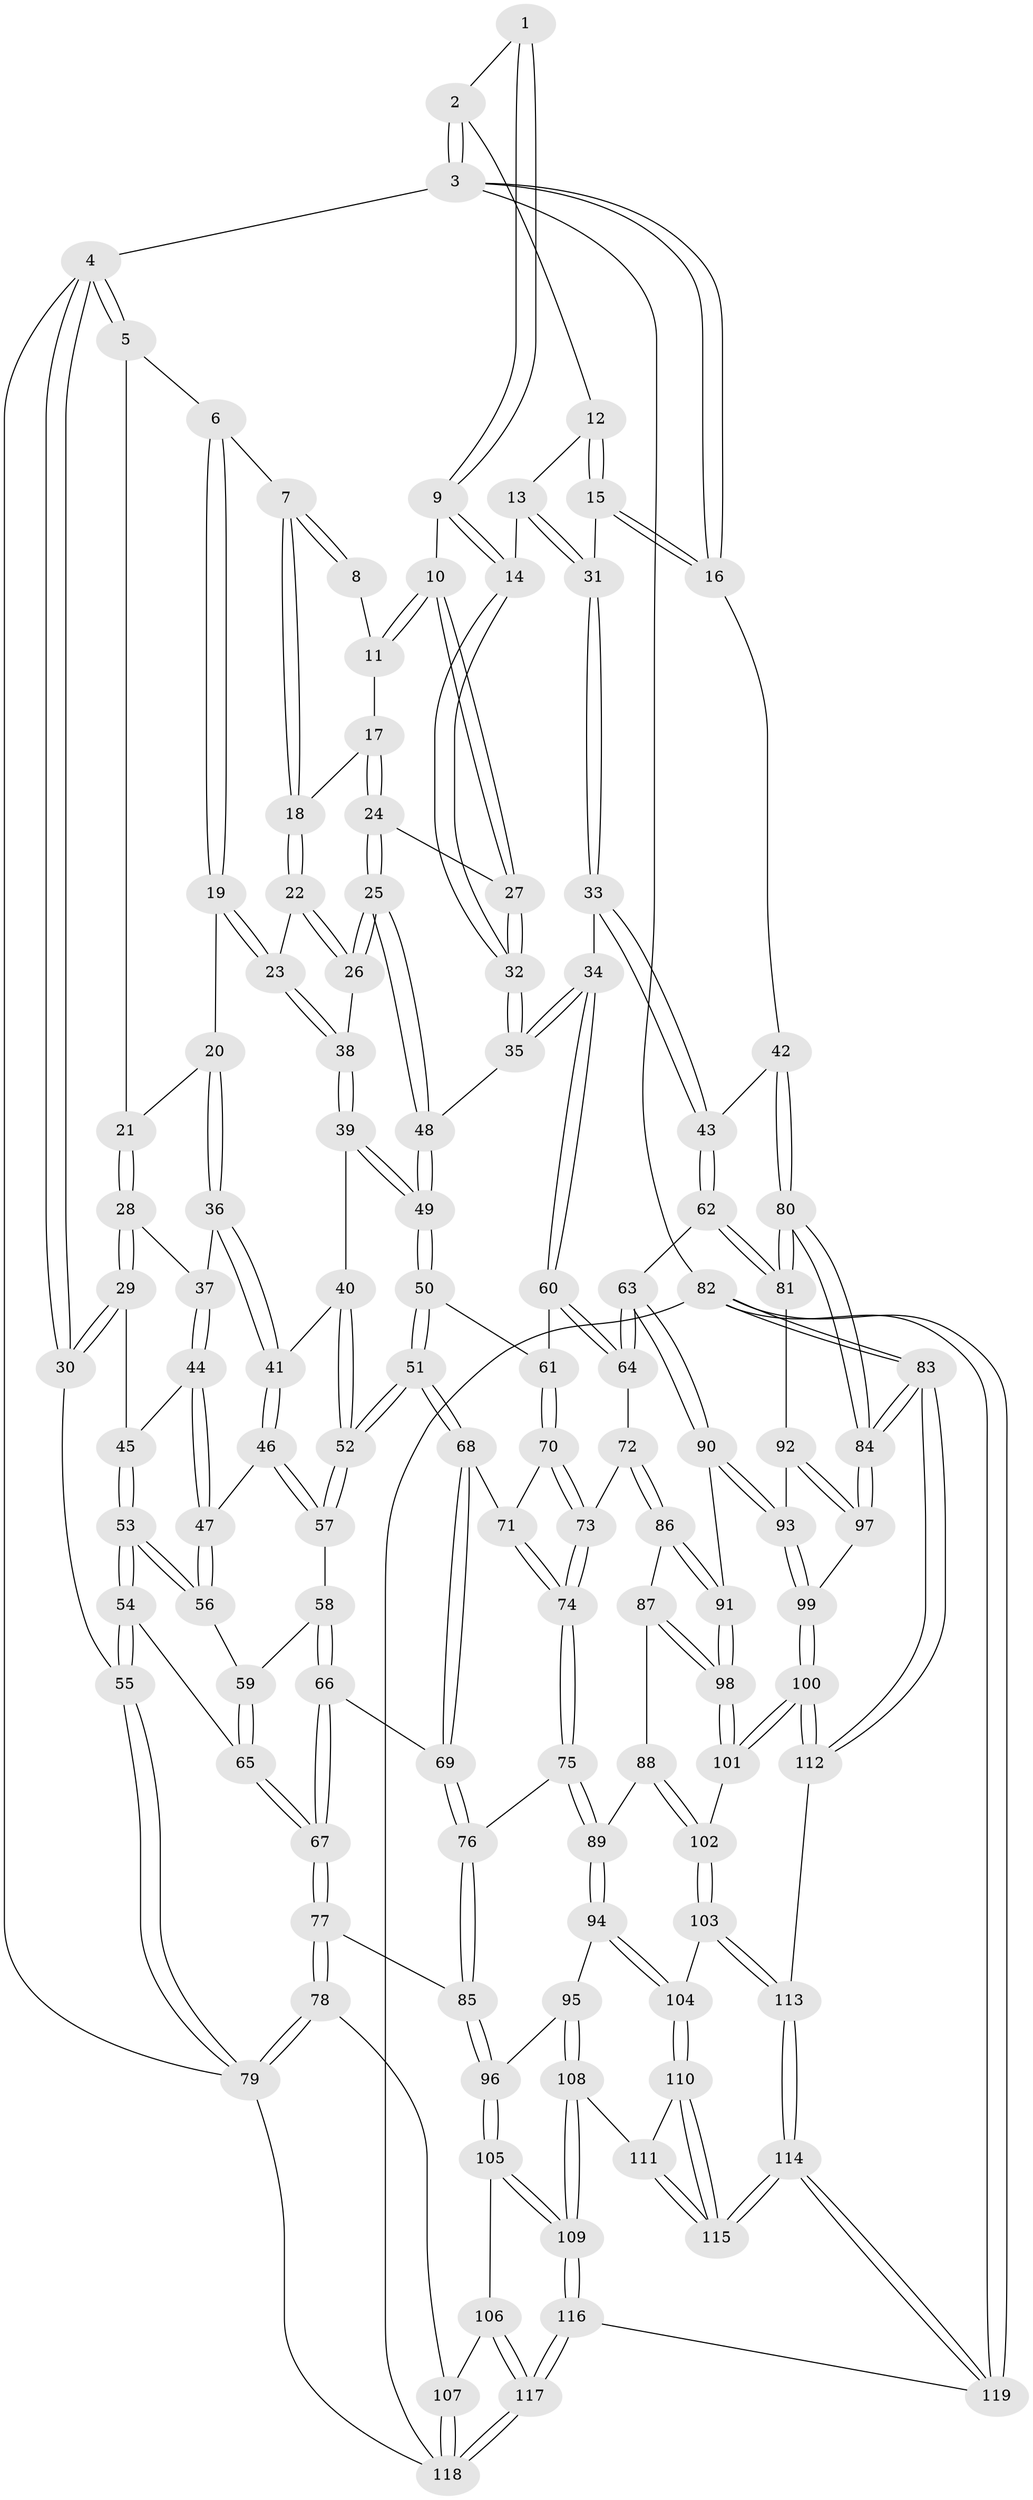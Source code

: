 // coarse degree distribution, {4: 0.5362318840579711, 5: 0.2463768115942029, 7: 0.028985507246376812, 3: 0.13043478260869565, 6: 0.057971014492753624}
// Generated by graph-tools (version 1.1) at 2025/42/03/06/25 10:42:27]
// undirected, 119 vertices, 294 edges
graph export_dot {
graph [start="1"]
  node [color=gray90,style=filled];
  1 [pos="+0.6904125855429244+0"];
  2 [pos="+0.7990270333328179+0"];
  3 [pos="+1+0"];
  4 [pos="+0+0"];
  5 [pos="+0.03947499573578815+0"];
  6 [pos="+0.38563122748370665+0"];
  7 [pos="+0.4320823543359938+0"];
  8 [pos="+0.5703800703701928+0"];
  9 [pos="+0.6594256010684644+0"];
  10 [pos="+0.6415276162793655+0.041166556965707965"];
  11 [pos="+0.5846284630374767+0.02794094350534027"];
  12 [pos="+0.808687655490143+0"];
  13 [pos="+0.753404234248892+0.05153687649953756"];
  14 [pos="+0.738528935502306+0.06536525279837016"];
  15 [pos="+0.8804187604130642+0.0605976513913355"];
  16 [pos="+1+0.13604595043819123"];
  17 [pos="+0.5560594622273125+0.03372396000871591"];
  18 [pos="+0.4665953112152519+0"];
  19 [pos="+0.3233211968628497+0"];
  20 [pos="+0.16485524376411914+0.046956542010196126"];
  21 [pos="+0.11624622508561029+0"];
  22 [pos="+0.4699014124980103+0.04425484553590243"];
  23 [pos="+0.3240405895362389+0.06630364223964583"];
  24 [pos="+0.5577163928907423+0.09756974054017166"];
  25 [pos="+0.49172685374317565+0.12597058362692642"];
  26 [pos="+0.4755842811683365+0.10504950491914676"];
  27 [pos="+0.6403850443866345+0.1035278681283003"];
  28 [pos="+0.049418342327606404+0.09529011094001519"];
  29 [pos="+0+0.13779758162690356"];
  30 [pos="+0+0.13457721072070816"];
  31 [pos="+0.8585007671094996+0.0887795482711557"];
  32 [pos="+0.6898174450976228+0.1610682296165739"];
  33 [pos="+0.8005406766109767+0.24581607342747516"];
  34 [pos="+0.7363336517339543+0.24167393799711415"];
  35 [pos="+0.7008269978546184+0.19387565255568656"];
  36 [pos="+0.18248415603624782+0.10158368902703242"];
  37 [pos="+0.13333379118776292+0.1306601148380149"];
  38 [pos="+0.3230820579583901+0.09284880981566286"];
  39 [pos="+0.3025613448929402+0.13059900200779884"];
  40 [pos="+0.30126782915782563+0.13153109541258523"];
  41 [pos="+0.2592620384163245+0.1542206256181148"];
  42 [pos="+1+0.28765741327292654"];
  43 [pos="+0.8734431984279433+0.29234798589601096"];
  44 [pos="+0.105771621697936+0.1891496676602224"];
  45 [pos="+0.052817709743322526+0.1853513142717541"];
  46 [pos="+0.24196677774797234+0.20700716545689535"];
  47 [pos="+0.14092878303186837+0.22879770340458713"];
  48 [pos="+0.48717942589193564+0.19454194123528562"];
  49 [pos="+0.46609012858526305+0.2332979771369811"];
  50 [pos="+0.46152397290040115+0.2912825841049359"];
  51 [pos="+0.4226742529621123+0.32480161562740745"];
  52 [pos="+0.3918111554572805+0.32000829545227455"];
  53 [pos="+0.05048287181401411+0.34003456168508683"];
  54 [pos="+0.011958663638793332+0.39998386922387247"];
  55 [pos="+0+0.3908938770651681"];
  56 [pos="+0.12014358530093545+0.27847414849668783"];
  57 [pos="+0.2745588945848141+0.31641869251018"];
  58 [pos="+0.26817962433501746+0.3237465954703875"];
  59 [pos="+0.23799308874694775+0.32898752997428227"];
  60 [pos="+0.6616087799596712+0.3227866415292844"];
  61 [pos="+0.6041092920790407+0.33903184398611613"];
  62 [pos="+0.8181731805882956+0.5188151870834802"];
  63 [pos="+0.7581372515577921+0.5285212313483467"];
  64 [pos="+0.7286380122068203+0.5202732755112155"];
  65 [pos="+0.054833810229255604+0.4262678051884889"];
  66 [pos="+0.25758389443277757+0.5058124699388674"];
  67 [pos="+0.1439498851152518+0.5285162128910839"];
  68 [pos="+0.4230897908201009+0.3656023838530395"];
  69 [pos="+0.3142939171908105+0.527427144506659"];
  70 [pos="+0.5929931171264355+0.37328574826520494"];
  71 [pos="+0.4877909801217762+0.46460956095961436"];
  72 [pos="+0.6366989386032423+0.5467879101074938"];
  73 [pos="+0.5925195362131654+0.5357262468324403"];
  74 [pos="+0.5056143882310606+0.5509574221188905"];
  75 [pos="+0.4847432912733981+0.5713603410611265"];
  76 [pos="+0.36768989998092944+0.5872229344026201"];
  77 [pos="+0.11166315915137125+0.6530500156099854"];
  78 [pos="+0.008514224697883436+0.7723019985962419"];
  79 [pos="+0+0.7691139837546559"];
  80 [pos="+1+0.6168763421676288"];
  81 [pos="+0.9183312890529787+0.5822829441631446"];
  82 [pos="+1+1"];
  83 [pos="+1+1"];
  84 [pos="+1+1"];
  85 [pos="+0.33108495740836213+0.7120106326511761"];
  86 [pos="+0.6385130756206582+0.6847769484639322"];
  87 [pos="+0.6337411472275508+0.6885083303904339"];
  88 [pos="+0.5619490410660727+0.7112521192266844"];
  89 [pos="+0.5214637429815562+0.6722989352819682"];
  90 [pos="+0.7362944443018743+0.6972946141883917"];
  91 [pos="+0.717948553602992+0.698274200667995"];
  92 [pos="+0.9069338999670502+0.5978119832040742"];
  93 [pos="+0.7835940909839035+0.7389393518219781"];
  94 [pos="+0.40889963227670734+0.7593666273871424"];
  95 [pos="+0.34861772069581937+0.7366250843766636"];
  96 [pos="+0.333565701343328+0.7225916158970229"];
  97 [pos="+0.8582500484919536+0.813668801544246"];
  98 [pos="+0.6575891179087369+0.8001267037883594"];
  99 [pos="+0.7987925790975757+0.7933007753868427"];
  100 [pos="+0.7023566045113034+0.8707848403022742"];
  101 [pos="+0.6572464954197021+0.8051883581139673"];
  102 [pos="+0.5523719082554371+0.7747889442916898"];
  103 [pos="+0.5215954533838866+0.813967455631723"];
  104 [pos="+0.4859514155933307+0.8318670632052506"];
  105 [pos="+0.19186763274807153+0.8556655284772919"];
  106 [pos="+0.14672481382836267+0.8492468613170172"];
  107 [pos="+0.05288988232371705+0.8114735649351347"];
  108 [pos="+0.349487913358043+0.920616520657591"];
  109 [pos="+0.31050800246834515+0.9710182112850932"];
  110 [pos="+0.4791203526662947+0.8582664480494505"];
  111 [pos="+0.35582989964002476+0.9178106331540263"];
  112 [pos="+0.6865119816290163+0.9154806647105466"];
  113 [pos="+0.680224580227789+0.9224082569142191"];
  114 [pos="+0.5898646690274164+1"];
  115 [pos="+0.5223271575886362+0.9627095434619366"];
  116 [pos="+0.3341008433556669+1"];
  117 [pos="+0.16173085916556068+1"];
  118 [pos="+0.08507780802718987+1"];
  119 [pos="+0.5816156029526541+1"];
  1 -- 2;
  1 -- 9;
  1 -- 9;
  2 -- 3;
  2 -- 3;
  2 -- 12;
  3 -- 4;
  3 -- 16;
  3 -- 16;
  3 -- 82;
  4 -- 5;
  4 -- 5;
  4 -- 30;
  4 -- 30;
  4 -- 79;
  5 -- 6;
  5 -- 21;
  6 -- 7;
  6 -- 19;
  6 -- 19;
  7 -- 8;
  7 -- 8;
  7 -- 18;
  7 -- 18;
  8 -- 11;
  9 -- 10;
  9 -- 14;
  9 -- 14;
  10 -- 11;
  10 -- 11;
  10 -- 27;
  10 -- 27;
  11 -- 17;
  12 -- 13;
  12 -- 15;
  12 -- 15;
  13 -- 14;
  13 -- 31;
  13 -- 31;
  14 -- 32;
  14 -- 32;
  15 -- 16;
  15 -- 16;
  15 -- 31;
  16 -- 42;
  17 -- 18;
  17 -- 24;
  17 -- 24;
  18 -- 22;
  18 -- 22;
  19 -- 20;
  19 -- 23;
  19 -- 23;
  20 -- 21;
  20 -- 36;
  20 -- 36;
  21 -- 28;
  21 -- 28;
  22 -- 23;
  22 -- 26;
  22 -- 26;
  23 -- 38;
  23 -- 38;
  24 -- 25;
  24 -- 25;
  24 -- 27;
  25 -- 26;
  25 -- 26;
  25 -- 48;
  25 -- 48;
  26 -- 38;
  27 -- 32;
  27 -- 32;
  28 -- 29;
  28 -- 29;
  28 -- 37;
  29 -- 30;
  29 -- 30;
  29 -- 45;
  30 -- 55;
  31 -- 33;
  31 -- 33;
  32 -- 35;
  32 -- 35;
  33 -- 34;
  33 -- 43;
  33 -- 43;
  34 -- 35;
  34 -- 35;
  34 -- 60;
  34 -- 60;
  35 -- 48;
  36 -- 37;
  36 -- 41;
  36 -- 41;
  37 -- 44;
  37 -- 44;
  38 -- 39;
  38 -- 39;
  39 -- 40;
  39 -- 49;
  39 -- 49;
  40 -- 41;
  40 -- 52;
  40 -- 52;
  41 -- 46;
  41 -- 46;
  42 -- 43;
  42 -- 80;
  42 -- 80;
  43 -- 62;
  43 -- 62;
  44 -- 45;
  44 -- 47;
  44 -- 47;
  45 -- 53;
  45 -- 53;
  46 -- 47;
  46 -- 57;
  46 -- 57;
  47 -- 56;
  47 -- 56;
  48 -- 49;
  48 -- 49;
  49 -- 50;
  49 -- 50;
  50 -- 51;
  50 -- 51;
  50 -- 61;
  51 -- 52;
  51 -- 52;
  51 -- 68;
  51 -- 68;
  52 -- 57;
  52 -- 57;
  53 -- 54;
  53 -- 54;
  53 -- 56;
  53 -- 56;
  54 -- 55;
  54 -- 55;
  54 -- 65;
  55 -- 79;
  55 -- 79;
  56 -- 59;
  57 -- 58;
  58 -- 59;
  58 -- 66;
  58 -- 66;
  59 -- 65;
  59 -- 65;
  60 -- 61;
  60 -- 64;
  60 -- 64;
  61 -- 70;
  61 -- 70;
  62 -- 63;
  62 -- 81;
  62 -- 81;
  63 -- 64;
  63 -- 64;
  63 -- 90;
  63 -- 90;
  64 -- 72;
  65 -- 67;
  65 -- 67;
  66 -- 67;
  66 -- 67;
  66 -- 69;
  67 -- 77;
  67 -- 77;
  68 -- 69;
  68 -- 69;
  68 -- 71;
  69 -- 76;
  69 -- 76;
  70 -- 71;
  70 -- 73;
  70 -- 73;
  71 -- 74;
  71 -- 74;
  72 -- 73;
  72 -- 86;
  72 -- 86;
  73 -- 74;
  73 -- 74;
  74 -- 75;
  74 -- 75;
  75 -- 76;
  75 -- 89;
  75 -- 89;
  76 -- 85;
  76 -- 85;
  77 -- 78;
  77 -- 78;
  77 -- 85;
  78 -- 79;
  78 -- 79;
  78 -- 107;
  79 -- 118;
  80 -- 81;
  80 -- 81;
  80 -- 84;
  80 -- 84;
  81 -- 92;
  82 -- 83;
  82 -- 83;
  82 -- 119;
  82 -- 119;
  82 -- 118;
  83 -- 84;
  83 -- 84;
  83 -- 112;
  83 -- 112;
  84 -- 97;
  84 -- 97;
  85 -- 96;
  85 -- 96;
  86 -- 87;
  86 -- 91;
  86 -- 91;
  87 -- 88;
  87 -- 98;
  87 -- 98;
  88 -- 89;
  88 -- 102;
  88 -- 102;
  89 -- 94;
  89 -- 94;
  90 -- 91;
  90 -- 93;
  90 -- 93;
  91 -- 98;
  91 -- 98;
  92 -- 93;
  92 -- 97;
  92 -- 97;
  93 -- 99;
  93 -- 99;
  94 -- 95;
  94 -- 104;
  94 -- 104;
  95 -- 96;
  95 -- 108;
  95 -- 108;
  96 -- 105;
  96 -- 105;
  97 -- 99;
  98 -- 101;
  98 -- 101;
  99 -- 100;
  99 -- 100;
  100 -- 101;
  100 -- 101;
  100 -- 112;
  100 -- 112;
  101 -- 102;
  102 -- 103;
  102 -- 103;
  103 -- 104;
  103 -- 113;
  103 -- 113;
  104 -- 110;
  104 -- 110;
  105 -- 106;
  105 -- 109;
  105 -- 109;
  106 -- 107;
  106 -- 117;
  106 -- 117;
  107 -- 118;
  107 -- 118;
  108 -- 109;
  108 -- 109;
  108 -- 111;
  109 -- 116;
  109 -- 116;
  110 -- 111;
  110 -- 115;
  110 -- 115;
  111 -- 115;
  111 -- 115;
  112 -- 113;
  113 -- 114;
  113 -- 114;
  114 -- 115;
  114 -- 115;
  114 -- 119;
  114 -- 119;
  116 -- 117;
  116 -- 117;
  116 -- 119;
  117 -- 118;
  117 -- 118;
}
